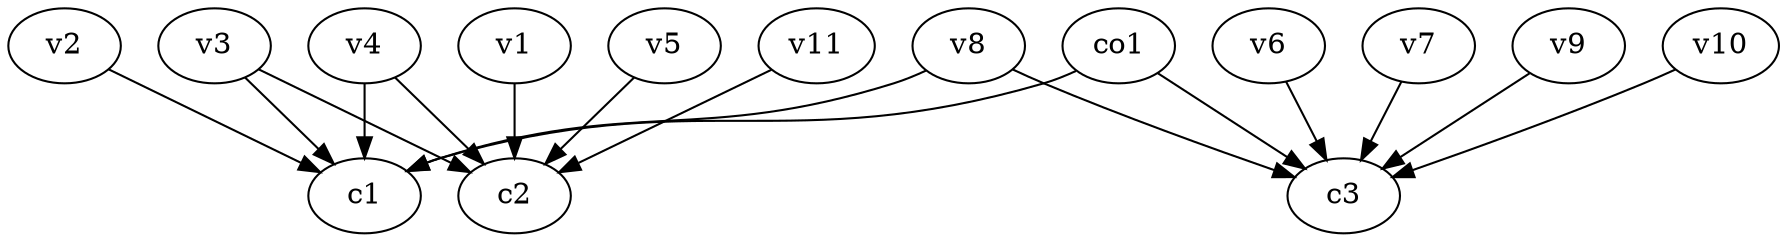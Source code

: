 strict digraph  {
c1;
c2;
c3;
v1;
v2;
v3;
v4;
v5;
v6;
v7;
v8;
v9;
v10;
v11;
co1;
v1 -> c2  [weight=1];
v2 -> c1  [weight=1];
v3 -> c1  [weight=1];
v3 -> c2  [weight=1];
v4 -> c1  [weight=1];
v4 -> c2  [weight=1];
v5 -> c2  [weight=1];
v6 -> c3  [weight=1];
v7 -> c3  [weight=1];
v8 -> c1  [weight=1];
v8 -> c3  [weight=1];
v9 -> c3  [weight=1];
v10 -> c3  [weight=1];
v11 -> c2  [weight=1];
co1 -> c3  [weight=1];
co1 -> c1  [weight=1];
}
